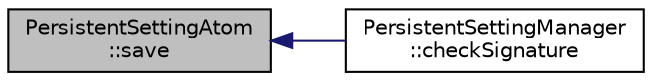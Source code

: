 digraph "PersistentSettingAtom::save"
{
  edge [fontname="Helvetica",fontsize="10",labelfontname="Helvetica",labelfontsize="10"];
  node [fontname="Helvetica",fontsize="10",shape=record];
  rankdir="LR";
  Node19 [label="PersistentSettingAtom\l::save",height=0.2,width=0.4,color="black", fillcolor="grey75", style="filled", fontcolor="black"];
  Node19 -> Node20 [dir="back",color="midnightblue",fontsize="10",style="solid",fontname="Helvetica"];
  Node20 [label="PersistentSettingManager\l::checkSignature",height=0.2,width=0.4,color="black", fillcolor="white", style="filled",URL="$classPersistentSettingManager.html#a205e24b97f47f475ef0d443755a93b35"];
}
